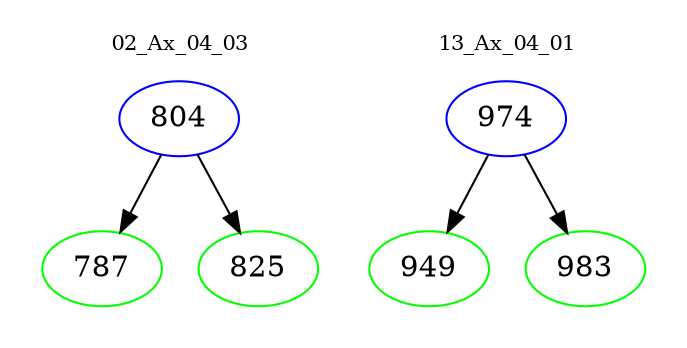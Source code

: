 digraph{
subgraph cluster_0 {
color = white
label = "02_Ax_04_03";
fontsize=10;
T0_804 [label="804", color="blue"]
T0_804 -> T0_787 [color="black"]
T0_787 [label="787", color="green"]
T0_804 -> T0_825 [color="black"]
T0_825 [label="825", color="green"]
}
subgraph cluster_1 {
color = white
label = "13_Ax_04_01";
fontsize=10;
T1_974 [label="974", color="blue"]
T1_974 -> T1_949 [color="black"]
T1_949 [label="949", color="green"]
T1_974 -> T1_983 [color="black"]
T1_983 [label="983", color="green"]
}
}
